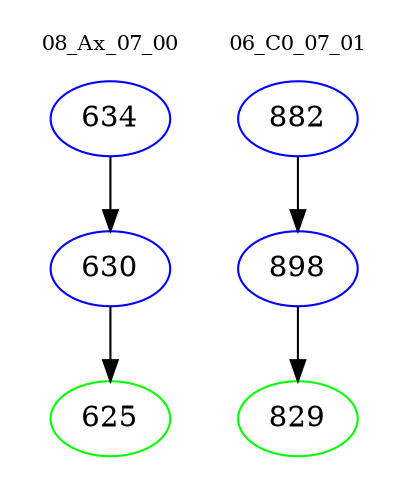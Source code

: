 digraph{
subgraph cluster_0 {
color = white
label = "08_Ax_07_00";
fontsize=10;
T0_634 [label="634", color="blue"]
T0_634 -> T0_630 [color="black"]
T0_630 [label="630", color="blue"]
T0_630 -> T0_625 [color="black"]
T0_625 [label="625", color="green"]
}
subgraph cluster_1 {
color = white
label = "06_C0_07_01";
fontsize=10;
T1_882 [label="882", color="blue"]
T1_882 -> T1_898 [color="black"]
T1_898 [label="898", color="blue"]
T1_898 -> T1_829 [color="black"]
T1_829 [label="829", color="green"]
}
}
